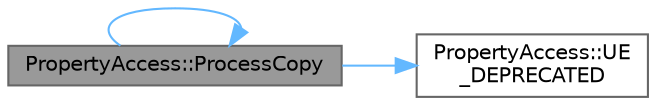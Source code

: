 digraph "PropertyAccess::ProcessCopy"
{
 // INTERACTIVE_SVG=YES
 // LATEX_PDF_SIZE
  bgcolor="transparent";
  edge [fontname=Helvetica,fontsize=10,labelfontname=Helvetica,labelfontsize=10];
  node [fontname=Helvetica,fontsize=10,shape=box,height=0.2,width=0.4];
  rankdir="LR";
  Node1 [id="Node000001",label="PropertyAccess::ProcessCopy",height=0.2,width=0.4,color="gray40", fillcolor="grey60", style="filled", fontcolor="black",tooltip="Process a single copy Note that this can potentially allocate via FMemStack, so inserting FMemMark be..."];
  Node1 -> Node1 [id="edge1_Node000001_Node000001",color="steelblue1",style="solid",tooltip=" "];
  Node1 -> Node2 [id="edge2_Node000001_Node000002",color="steelblue1",style="solid",tooltip=" "];
  Node2 [id="Node000002",label="PropertyAccess::UE\l_DEPRECATED",height=0.2,width=0.4,color="grey40", fillcolor="white", style="filled",URL="$d6/d9c/namespacePropertyAccess.html#a533103e0d394e072696b83f03d20f956",tooltip=" "];
}
